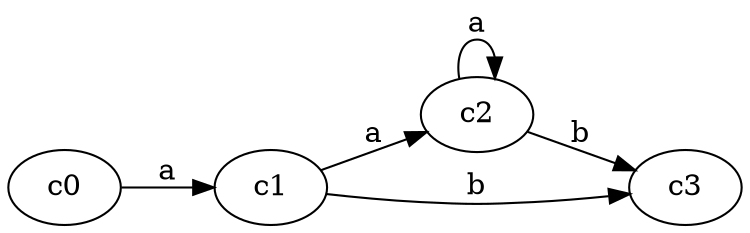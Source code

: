 digraph finite_state_machine {
	rankdir=LR size="8,5"
	c0 -> c1 [label=a]
	c1 -> c2 [label=a]
	c1 -> c3 [label=b]
	c2 -> c2 [label=a]
	c2 -> c3 [label=b]
}
